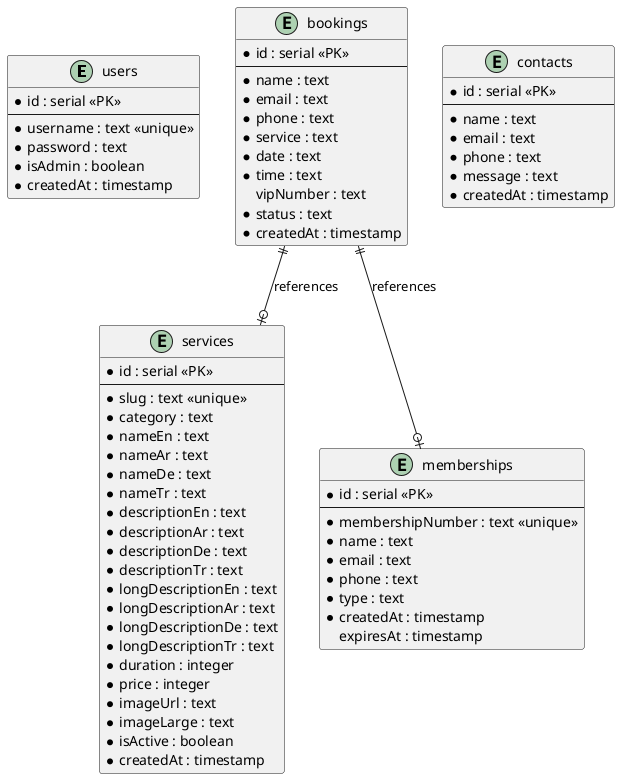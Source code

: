 @startuml
entity "users" {
  * id : serial <<PK>>
  --
  * username : text <<unique>>
  * password : text
  * isAdmin : boolean
  * createdAt : timestamp
}

entity "services" {
  * id : serial <<PK>>
  --
  * slug : text <<unique>>
  * category : text
  * nameEn : text
  * nameAr : text
  * nameDe : text
  * nameTr : text
  * descriptionEn : text
  * descriptionAr : text
  * descriptionDe : text
  * descriptionTr : text
  * longDescriptionEn : text
  * longDescriptionAr : text
  * longDescriptionDe : text
  * longDescriptionTr : text
  * duration : integer
  * price : integer
  * imageUrl : text
  * imageLarge : text
  * isActive : boolean
  * createdAt : timestamp
}

entity "bookings" {
  * id : serial <<PK>>
  --
  * name : text
  * email : text
  * phone : text
  * service : text
  * date : text
  * time : text
  vipNumber : text
  * status : text
  * createdAt : timestamp
}

entity "memberships" {
  * id : serial <<PK>>
  --
  * membershipNumber : text <<unique>>
  * name : text
  * email : text
  * phone : text
  * type : text
  * createdAt : timestamp
  expiresAt : timestamp
}

entity "contacts" {
  * id : serial <<PK>>
  --
  * name : text
  * email : text
  * phone : text
  * message : text
  * createdAt : timestamp
}

bookings ||--o| services : references
bookings ||--o| memberships : references
@enduml